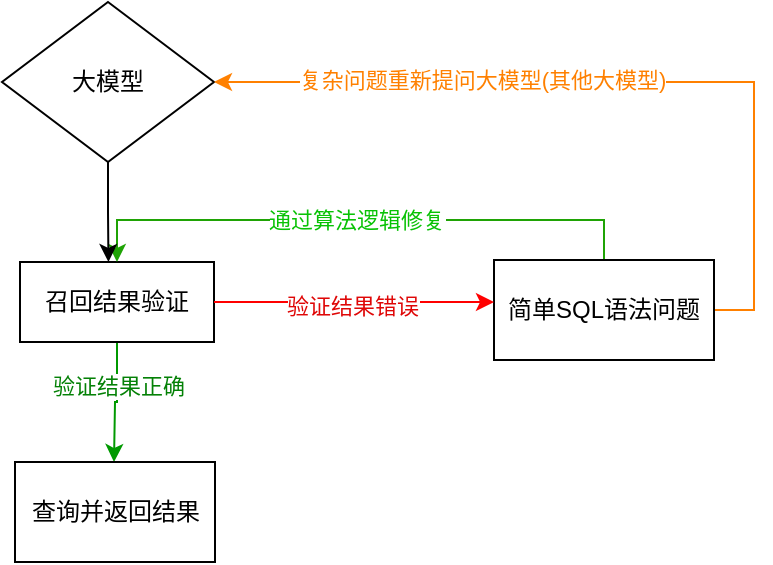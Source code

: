 <mxfile version="24.7.12">
  <diagram name="第 1 页" id="CQfq_BovxXiFQtAZaCbx">
    <mxGraphModel dx="724" dy="390" grid="1" gridSize="10" guides="1" tooltips="1" connect="1" arrows="1" fold="1" page="1" pageScale="1" pageWidth="827" pageHeight="1169" math="0" shadow="0">
      <root>
        <mxCell id="0" />
        <mxCell id="1" parent="0" />
        <mxCell id="ytrkI1-n0MJOcPDR4_dU-1" value="大模型" style="rhombus;whiteSpace=wrap;html=1;" vertex="1" parent="1">
          <mxGeometry x="334" y="80" width="106" height="80" as="geometry" />
        </mxCell>
        <mxCell id="ytrkI1-n0MJOcPDR4_dU-8" style="edgeStyle=orthogonalEdgeStyle;rounded=0;orthogonalLoop=1;jettySize=auto;html=1;exitX=0.5;exitY=1;exitDx=0;exitDy=0;fillColor=#009900;strokeColor=#009900;" edge="1" parent="1" source="ytrkI1-n0MJOcPDR4_dU-6">
          <mxGeometry relative="1" as="geometry">
            <mxPoint x="390" y="310" as="targetPoint" />
            <mxPoint x="390.5" y="260" as="sourcePoint" />
          </mxGeometry>
        </mxCell>
        <mxCell id="ytrkI1-n0MJOcPDR4_dU-9" value="&lt;font color=&quot;#048106&quot;&gt;验证结果正确&lt;/font&gt;" style="edgeLabel;html=1;align=center;verticalAlign=middle;resizable=0;points=[];fillColor=#009900;" vertex="1" connectable="0" parent="ytrkI1-n0MJOcPDR4_dU-8">
          <mxGeometry x="-0.297" relative="1" as="geometry">
            <mxPoint as="offset" />
          </mxGeometry>
        </mxCell>
        <mxCell id="ytrkI1-n0MJOcPDR4_dU-6" value="召回结果验证" style="rounded=0;whiteSpace=wrap;html=1;" vertex="1" parent="1">
          <mxGeometry x="343" y="210" width="97" height="40" as="geometry" />
        </mxCell>
        <mxCell id="ytrkI1-n0MJOcPDR4_dU-14" style="edgeStyle=orthogonalEdgeStyle;rounded=0;orthogonalLoop=1;jettySize=auto;html=1;exitX=0.5;exitY=0;exitDx=0;exitDy=0;entryX=0.5;entryY=0;entryDx=0;entryDy=0;strokeColor=#1fa305;" edge="1" parent="1" source="ytrkI1-n0MJOcPDR4_dU-13" target="ytrkI1-n0MJOcPDR4_dU-6">
          <mxGeometry relative="1" as="geometry" />
        </mxCell>
        <mxCell id="ytrkI1-n0MJOcPDR4_dU-15" value="&lt;font color=&quot;#08c205&quot;&gt;通过算法逻辑修复&lt;/font&gt;" style="edgeLabel;html=1;align=center;verticalAlign=middle;resizable=0;points=[];" vertex="1" connectable="0" parent="ytrkI1-n0MJOcPDR4_dU-14">
          <mxGeometry x="0.017" relative="1" as="geometry">
            <mxPoint as="offset" />
          </mxGeometry>
        </mxCell>
        <mxCell id="ytrkI1-n0MJOcPDR4_dU-19" style="edgeStyle=orthogonalEdgeStyle;rounded=0;orthogonalLoop=1;jettySize=auto;html=1;exitX=1;exitY=0.5;exitDx=0;exitDy=0;entryX=1;entryY=0.5;entryDx=0;entryDy=0;strokeColor=#FF8000;" edge="1" parent="1" source="ytrkI1-n0MJOcPDR4_dU-13" target="ytrkI1-n0MJOcPDR4_dU-1">
          <mxGeometry relative="1" as="geometry" />
        </mxCell>
        <mxCell id="ytrkI1-n0MJOcPDR4_dU-20" value="&lt;font color=&quot;#ff8000&quot;&gt;复杂问题重新提问大模型(其他大模型)&lt;/font&gt;" style="edgeLabel;html=1;align=center;verticalAlign=middle;resizable=0;points=[];" vertex="1" connectable="0" parent="ytrkI1-n0MJOcPDR4_dU-19">
          <mxGeometry x="0.339" y="-1" relative="1" as="geometry">
            <mxPoint as="offset" />
          </mxGeometry>
        </mxCell>
        <mxCell id="ytrkI1-n0MJOcPDR4_dU-13" value="简单SQL语法问题" style="rounded=0;whiteSpace=wrap;html=1;" vertex="1" parent="1">
          <mxGeometry x="580" y="209" width="110" height="50" as="geometry" />
        </mxCell>
        <mxCell id="ytrkI1-n0MJOcPDR4_dU-22" value="查询并返回结果" style="rounded=0;whiteSpace=wrap;html=1;" vertex="1" parent="1">
          <mxGeometry x="340.5" y="310" width="100" height="50" as="geometry" />
        </mxCell>
        <mxCell id="ytrkI1-n0MJOcPDR4_dU-24" style="edgeStyle=orthogonalEdgeStyle;rounded=0;orthogonalLoop=1;jettySize=auto;html=1;exitX=0.5;exitY=1;exitDx=0;exitDy=0;entryX=0.456;entryY=0;entryDx=0;entryDy=0;entryPerimeter=0;" edge="1" parent="1" source="ytrkI1-n0MJOcPDR4_dU-1" target="ytrkI1-n0MJOcPDR4_dU-6">
          <mxGeometry relative="1" as="geometry" />
        </mxCell>
        <mxCell id="ytrkI1-n0MJOcPDR4_dU-28" style="edgeStyle=orthogonalEdgeStyle;rounded=0;orthogonalLoop=1;jettySize=auto;html=1;exitX=1;exitY=0.5;exitDx=0;exitDy=0;strokeColor=#FF0000;" edge="1" parent="1" source="ytrkI1-n0MJOcPDR4_dU-6">
          <mxGeometry relative="1" as="geometry">
            <mxPoint x="580" y="230" as="targetPoint" />
          </mxGeometry>
        </mxCell>
        <mxCell id="ytrkI1-n0MJOcPDR4_dU-30" value="&lt;font color=&quot;#df0707&quot;&gt;验证结果错误&lt;/font&gt;" style="edgeLabel;html=1;align=center;verticalAlign=middle;resizable=0;points=[];" vertex="1" connectable="0" parent="ytrkI1-n0MJOcPDR4_dU-28">
          <mxGeometry x="-0.026" y="-2" relative="1" as="geometry">
            <mxPoint as="offset" />
          </mxGeometry>
        </mxCell>
      </root>
    </mxGraphModel>
  </diagram>
</mxfile>
